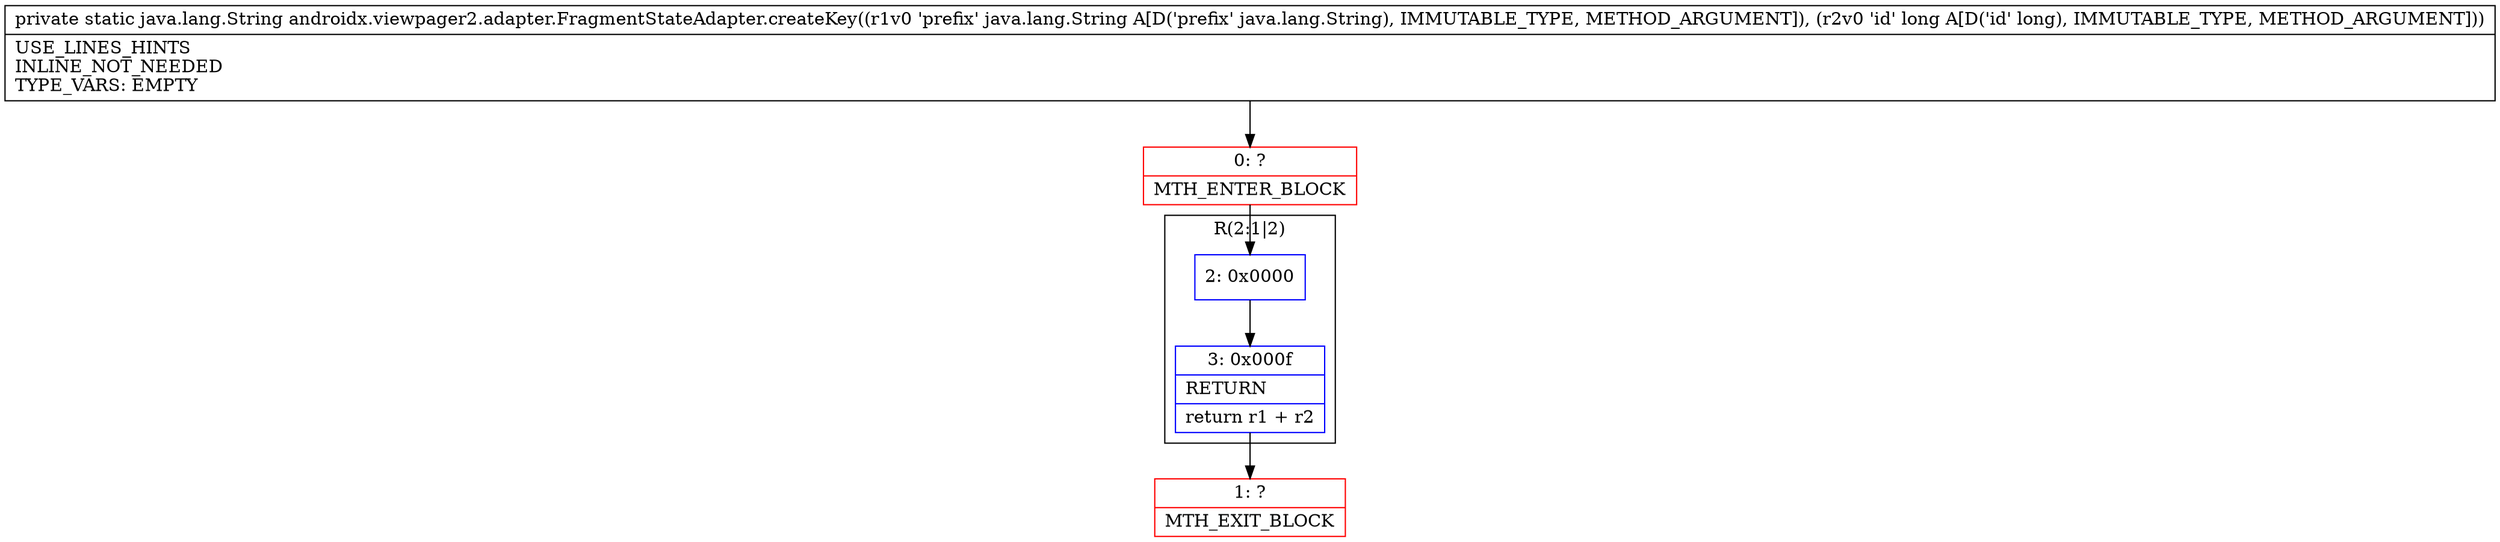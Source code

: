 digraph "CFG forandroidx.viewpager2.adapter.FragmentStateAdapter.createKey(Ljava\/lang\/String;J)Ljava\/lang\/String;" {
subgraph cluster_Region_49452987 {
label = "R(2:1|2)";
node [shape=record,color=blue];
Node_2 [shape=record,label="{2\:\ 0x0000}"];
Node_3 [shape=record,label="{3\:\ 0x000f|RETURN\l|return r1 + r2\l}"];
}
Node_0 [shape=record,color=red,label="{0\:\ ?|MTH_ENTER_BLOCK\l}"];
Node_1 [shape=record,color=red,label="{1\:\ ?|MTH_EXIT_BLOCK\l}"];
MethodNode[shape=record,label="{private static java.lang.String androidx.viewpager2.adapter.FragmentStateAdapter.createKey((r1v0 'prefix' java.lang.String A[D('prefix' java.lang.String), IMMUTABLE_TYPE, METHOD_ARGUMENT]), (r2v0 'id' long A[D('id' long), IMMUTABLE_TYPE, METHOD_ARGUMENT]))  | USE_LINES_HINTS\lINLINE_NOT_NEEDED\lTYPE_VARS: EMPTY\l}"];
MethodNode -> Node_0;Node_2 -> Node_3;
Node_3 -> Node_1;
Node_0 -> Node_2;
}

